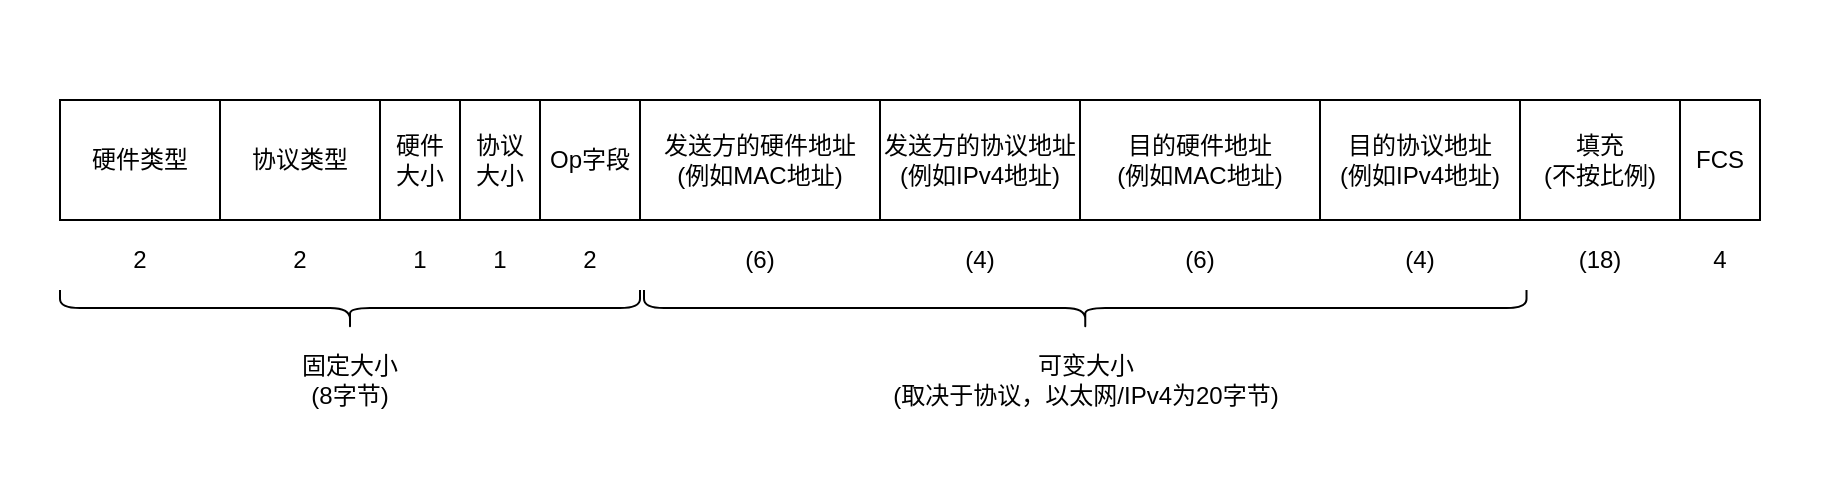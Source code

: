 <mxfile version="12.6.5" type="device" pages="5"><diagram id="RTQPAqWo_LOejKgVDL0m" name="ARP帧格式"><mxGraphModel dx="946" dy="597" grid="1" gridSize="10" guides="1" tooltips="1" connect="1" arrows="1" fold="1" page="1" pageScale="1" pageWidth="827" pageHeight="1169" math="0" shadow="0"><root><mxCell id="nFbhEdgAiaosYpYvja-m-0"/><mxCell id="nFbhEdgAiaosYpYvja-m-1" parent="nFbhEdgAiaosYpYvja-m-0"/><mxCell id="V6zLDXaZwdcR3bMFix_4-26" value="" style="rounded=0;whiteSpace=wrap;html=1;shadow=0;glass=0;comic=0;gradientColor=none;strokeColor=none;" parent="nFbhEdgAiaosYpYvja-m-1" vertex="1"><mxGeometry x="50" y="70" width="910" height="240" as="geometry"/></mxCell><mxCell id="V6zLDXaZwdcR3bMFix_4-0" value="硬件类型" style="rounded=0;whiteSpace=wrap;html=1;" parent="nFbhEdgAiaosYpYvja-m-1" vertex="1"><mxGeometry x="80" y="120" width="80" height="60" as="geometry"/></mxCell><mxCell id="V6zLDXaZwdcR3bMFix_4-1" value="协议类型" style="rounded=0;whiteSpace=wrap;html=1;" parent="nFbhEdgAiaosYpYvja-m-1" vertex="1"><mxGeometry x="160" y="120" width="80" height="60" as="geometry"/></mxCell><mxCell id="V6zLDXaZwdcR3bMFix_4-2" value="硬件&lt;br&gt;大小" style="rounded=0;whiteSpace=wrap;html=1;" parent="nFbhEdgAiaosYpYvja-m-1" vertex="1"><mxGeometry x="240" y="120" width="40" height="60" as="geometry"/></mxCell><mxCell id="V6zLDXaZwdcR3bMFix_4-3" value="协议&lt;br&gt;大小" style="rounded=0;whiteSpace=wrap;html=1;" parent="nFbhEdgAiaosYpYvja-m-1" vertex="1"><mxGeometry x="280" y="120" width="40" height="60" as="geometry"/></mxCell><mxCell id="V6zLDXaZwdcR3bMFix_4-4" value="Op字段" style="rounded=0;whiteSpace=wrap;html=1;" parent="nFbhEdgAiaosYpYvja-m-1" vertex="1"><mxGeometry x="320" y="120" width="50" height="60" as="geometry"/></mxCell><mxCell id="V6zLDXaZwdcR3bMFix_4-5" value="发送方的硬件地址&lt;br&gt;(例如MAC地址)" style="rounded=0;whiteSpace=wrap;html=1;" parent="nFbhEdgAiaosYpYvja-m-1" vertex="1"><mxGeometry x="370" y="120" width="120" height="60" as="geometry"/></mxCell><mxCell id="V6zLDXaZwdcR3bMFix_4-6" value="发送方的协议地址&lt;br&gt;(例如IPv4地址)" style="rounded=0;whiteSpace=wrap;html=1;" parent="nFbhEdgAiaosYpYvja-m-1" vertex="1"><mxGeometry x="490" y="120" width="100" height="60" as="geometry"/></mxCell><mxCell id="V6zLDXaZwdcR3bMFix_4-7" value="目的硬件地址&lt;br&gt;(例如MAC地址)" style="rounded=0;whiteSpace=wrap;html=1;" parent="nFbhEdgAiaosYpYvja-m-1" vertex="1"><mxGeometry x="590" y="120" width="120" height="60" as="geometry"/></mxCell><mxCell id="V6zLDXaZwdcR3bMFix_4-8" value="目的协议地址&lt;br&gt;(例如IPv4地址)" style="rounded=0;whiteSpace=wrap;html=1;" parent="nFbhEdgAiaosYpYvja-m-1" vertex="1"><mxGeometry x="710" y="120" width="100" height="60" as="geometry"/></mxCell><mxCell id="V6zLDXaZwdcR3bMFix_4-9" value="填充&lt;br&gt;(不按比例)" style="rounded=0;whiteSpace=wrap;html=1;shadow=0;comic=0;glass=0;" parent="nFbhEdgAiaosYpYvja-m-1" vertex="1"><mxGeometry x="810" y="120" width="80" height="60" as="geometry"/></mxCell><mxCell id="V6zLDXaZwdcR3bMFix_4-10" value="FCS" style="rounded=0;whiteSpace=wrap;html=1;" parent="nFbhEdgAiaosYpYvja-m-1" vertex="1"><mxGeometry x="890" y="120" width="40" height="60" as="geometry"/></mxCell><mxCell id="V6zLDXaZwdcR3bMFix_4-11" value="2" style="text;html=1;strokeColor=none;fillColor=none;align=center;verticalAlign=middle;whiteSpace=wrap;rounded=0;" parent="nFbhEdgAiaosYpYvja-m-1" vertex="1"><mxGeometry x="100" y="190" width="40" height="20" as="geometry"/></mxCell><mxCell id="V6zLDXaZwdcR3bMFix_4-12" value="2" style="text;html=1;strokeColor=none;fillColor=none;align=center;verticalAlign=middle;whiteSpace=wrap;rounded=0;" parent="nFbhEdgAiaosYpYvja-m-1" vertex="1"><mxGeometry x="180" y="190" width="40" height="20" as="geometry"/></mxCell><mxCell id="V6zLDXaZwdcR3bMFix_4-13" value="1" style="text;html=1;strokeColor=none;fillColor=none;align=center;verticalAlign=middle;whiteSpace=wrap;rounded=0;" parent="nFbhEdgAiaosYpYvja-m-1" vertex="1"><mxGeometry x="240" y="190" width="40" height="20" as="geometry"/></mxCell><mxCell id="V6zLDXaZwdcR3bMFix_4-14" value="1" style="text;html=1;strokeColor=none;fillColor=none;align=center;verticalAlign=middle;whiteSpace=wrap;rounded=0;" parent="nFbhEdgAiaosYpYvja-m-1" vertex="1"><mxGeometry x="280" y="190" width="40" height="20" as="geometry"/></mxCell><mxCell id="V6zLDXaZwdcR3bMFix_4-15" value="2" style="text;html=1;strokeColor=none;fillColor=none;align=center;verticalAlign=middle;whiteSpace=wrap;rounded=0;" parent="nFbhEdgAiaosYpYvja-m-1" vertex="1"><mxGeometry x="325" y="190" width="40" height="20" as="geometry"/></mxCell><mxCell id="V6zLDXaZwdcR3bMFix_4-16" value="(6)" style="text;html=1;strokeColor=none;fillColor=none;align=center;verticalAlign=middle;whiteSpace=wrap;rounded=0;" parent="nFbhEdgAiaosYpYvja-m-1" vertex="1"><mxGeometry x="405" y="190" width="50" height="20" as="geometry"/></mxCell><mxCell id="V6zLDXaZwdcR3bMFix_4-17" value="(4)" style="text;html=1;strokeColor=none;fillColor=none;align=center;verticalAlign=middle;whiteSpace=wrap;rounded=0;" parent="nFbhEdgAiaosYpYvja-m-1" vertex="1"><mxGeometry x="515" y="190" width="50" height="20" as="geometry"/></mxCell><mxCell id="V6zLDXaZwdcR3bMFix_4-18" value="(6)" style="text;html=1;strokeColor=none;fillColor=none;align=center;verticalAlign=middle;whiteSpace=wrap;rounded=0;" parent="nFbhEdgAiaosYpYvja-m-1" vertex="1"><mxGeometry x="625" y="190" width="50" height="20" as="geometry"/></mxCell><mxCell id="V6zLDXaZwdcR3bMFix_4-19" value="(4)" style="text;html=1;strokeColor=none;fillColor=none;align=center;verticalAlign=middle;whiteSpace=wrap;rounded=0;" parent="nFbhEdgAiaosYpYvja-m-1" vertex="1"><mxGeometry x="735" y="190" width="50" height="20" as="geometry"/></mxCell><mxCell id="V6zLDXaZwdcR3bMFix_4-20" value="(18)" style="text;html=1;strokeColor=none;fillColor=none;align=center;verticalAlign=middle;whiteSpace=wrap;rounded=0;" parent="nFbhEdgAiaosYpYvja-m-1" vertex="1"><mxGeometry x="825" y="190" width="50" height="20" as="geometry"/></mxCell><mxCell id="V6zLDXaZwdcR3bMFix_4-21" value="4" style="text;html=1;strokeColor=none;fillColor=none;align=center;verticalAlign=middle;whiteSpace=wrap;rounded=0;" parent="nFbhEdgAiaosYpYvja-m-1" vertex="1"><mxGeometry x="885" y="190" width="50" height="20" as="geometry"/></mxCell><mxCell id="V6zLDXaZwdcR3bMFix_4-22" value="" style="shape=curlyBracket;whiteSpace=wrap;html=1;rounded=1;rotation=-90;size=0.55;" parent="nFbhEdgAiaosYpYvja-m-1" vertex="1"><mxGeometry x="215" y="80" width="20" height="290" as="geometry"/></mxCell><mxCell id="V6zLDXaZwdcR3bMFix_4-23" value="固定大小&lt;br&gt;(8字节)" style="text;html=1;strokeColor=none;fillColor=none;align=center;verticalAlign=middle;whiteSpace=wrap;rounded=0;" parent="nFbhEdgAiaosYpYvja-m-1" vertex="1"><mxGeometry x="190" y="240" width="70" height="40" as="geometry"/></mxCell><mxCell id="V6zLDXaZwdcR3bMFix_4-24" value="" style="shape=curlyBracket;whiteSpace=wrap;html=1;rounded=1;rotation=-90;size=0.55;" parent="nFbhEdgAiaosYpYvja-m-1" vertex="1"><mxGeometry x="582.63" y="4.38" width="20" height="441.25" as="geometry"/></mxCell><mxCell id="V6zLDXaZwdcR3bMFix_4-25" value="可变大小&lt;br&gt;(取决于协议，以太网/IPv4为20字节)" style="text;html=1;strokeColor=none;fillColor=none;align=center;verticalAlign=middle;whiteSpace=wrap;rounded=0;" parent="nFbhEdgAiaosYpYvja-m-1" vertex="1"><mxGeometry x="487.7" y="240" width="209.87" height="40" as="geometry"/></mxCell></root></mxGraphModel></diagram><diagram id="AoYINGc-xci9iEdZWnLx" name="IPv4头部格式"><mxGraphModel dx="946" dy="597" grid="1" gridSize="10" guides="1" tooltips="1" connect="1" arrows="1" fold="1" page="1" pageScale="1" pageWidth="827" pageHeight="1169" math="0" shadow="0"><root><mxCell id="0"/><mxCell id="1" parent="0"/><mxCell id="yZjerLAIKl12XV4_pCWy-25" value="" style="rounded=0;whiteSpace=wrap;html=1;strokeColor=none;" parent="1" vertex="1"><mxGeometry x="10" y="90" width="810" height="1260" as="geometry"/></mxCell><mxCell id="5_WaeInpIRK-hsloLiJc-6" value="总长度&lt;br&gt;(16位)" style="rounded=0;whiteSpace=wrap;html=1;" parent="1" vertex="1"><mxGeometry x="420" y="140" width="320" height="50" as="geometry"/></mxCell><mxCell id="5_WaeInpIRK-hsloLiJc-8" value="标识&lt;br&gt;(16位)" style="rounded=0;whiteSpace=wrap;html=1;" parent="1" vertex="1"><mxGeometry x="100" y="190" width="320" height="50" as="geometry"/></mxCell><mxCell id="5_WaeInpIRK-hsloLiJc-9" value="分片标志&lt;br&gt;(3位)" style="rounded=0;whiteSpace=wrap;html=1;" parent="1" vertex="1"><mxGeometry x="420" y="190" width="60" height="50" as="geometry"/></mxCell><mxCell id="5_WaeInpIRK-hsloLiJc-10" value="" style="group" parent="1" vertex="1" connectable="0"><mxGeometry x="100" y="140" width="320" height="50" as="geometry"/></mxCell><mxCell id="5_WaeInpIRK-hsloLiJc-1" value="版本&lt;br&gt;(4位)" style="rounded=0;whiteSpace=wrap;html=1;" parent="5_WaeInpIRK-hsloLiJc-10" vertex="1"><mxGeometry width="80" height="50" as="geometry"/></mxCell><mxCell id="5_WaeInpIRK-hsloLiJc-3" value="IHL&lt;br&gt;(4位)" style="rounded=0;whiteSpace=wrap;html=1;" parent="5_WaeInpIRK-hsloLiJc-10" vertex="1"><mxGeometry x="80" width="80" height="50" as="geometry"/></mxCell><mxCell id="5_WaeInpIRK-hsloLiJc-4" value="DS字段&lt;br&gt;(6位)" style="rounded=0;whiteSpace=wrap;html=1;" parent="5_WaeInpIRK-hsloLiJc-10" vertex="1"><mxGeometry x="160" width="120" height="50" as="geometry"/></mxCell><mxCell id="5_WaeInpIRK-hsloLiJc-5" value="ECN&lt;br&gt;(2位)" style="rounded=0;whiteSpace=wrap;html=1;" parent="5_WaeInpIRK-hsloLiJc-10" vertex="1"><mxGeometry x="280" width="40" height="50" as="geometry"/></mxCell><mxCell id="5_WaeInpIRK-hsloLiJc-11" value="分片偏移&lt;br&gt;(13位)" style="rounded=0;whiteSpace=wrap;html=1;" parent="1" vertex="1"><mxGeometry x="480" y="190" width="260" height="50" as="geometry"/></mxCell><mxCell id="5_WaeInpIRK-hsloLiJc-12" value="生存期(TTL)&lt;br&gt;(8位)" style="rounded=0;whiteSpace=wrap;html=1;" parent="1" vertex="1"><mxGeometry x="100" y="240" width="160" height="50" as="geometry"/></mxCell><mxCell id="5_WaeInpIRK-hsloLiJc-13" value="协议&lt;br&gt;(8位)" style="rounded=0;whiteSpace=wrap;html=1;" parent="1" vertex="1"><mxGeometry x="260" y="240" width="160" height="50" as="geometry"/></mxCell><mxCell id="5_WaeInpIRK-hsloLiJc-14" value="头部校验和&lt;br&gt;(16位)" style="rounded=0;whiteSpace=wrap;html=1;" parent="1" vertex="1"><mxGeometry x="420" y="240" width="320" height="50" as="geometry"/></mxCell><mxCell id="5_WaeInpIRK-hsloLiJc-15" value="源IP地址&lt;br&gt;(32位)" style="rounded=0;whiteSpace=wrap;html=1;" parent="1" vertex="1"><mxGeometry x="100" y="290" width="640" height="50" as="geometry"/></mxCell><mxCell id="5_WaeInpIRK-hsloLiJc-16" value="目的IP地址&lt;br&gt;(32位)" style="rounded=0;whiteSpace=wrap;html=1;" parent="1" vertex="1"><mxGeometry x="100" y="340" width="640" height="50" as="geometry"/></mxCell><mxCell id="5_WaeInpIRK-hsloLiJc-17" value="选项(任意)&lt;br&gt;(可变长度，最多320位即40字节)" style="rounded=0;whiteSpace=wrap;html=1;" parent="1" vertex="1"><mxGeometry x="100" y="390" width="640" height="50" as="geometry"/></mxCell><mxCell id="5_WaeInpIRK-hsloLiJc-18" value="IP数据(任意)&lt;br&gt;(可变长度，最多524120位即65515字节)" style="rounded=0;whiteSpace=wrap;html=1;" parent="1" vertex="1"><mxGeometry x="100" y="440" width="640" height="120" as="geometry"/></mxCell><mxCell id="yZjerLAIKl12XV4_pCWy-1" value="&lt;font style=&quot;font-size: 14px&quot;&gt;&lt;font color=&quot;#ff0000&quot;&gt;版本&lt;/font&gt;：版本字段包含IP数据报的版本号：IPv4为4，IPv6为6。IPv4头部和IPv6头部除版本字段位置相同外再无其他是一样的。因此，这两个协议不能直接互操作，主机或路由器必须分别处理IPv4或IPv6。&lt;/font&gt;" style="text;html=1;strokeColor=none;fillColor=none;align=left;verticalAlign=middle;whiteSpace=wrap;rounded=0;" parent="1" vertex="1"><mxGeometry x="94.5" y="570" width="651" height="45" as="geometry"/></mxCell><mxCell id="yZjerLAIKl12XV4_pCWy-2" value="&lt;font style=&quot;font-size: 14px&quot;&gt;&lt;font color=&quot;#ff3333&quot;&gt;IHL&lt;/font&gt;：表示IP头部长度，保存IPv4头部长度中32位字的数量，由于它是一个4位的字段，所以IPv4头部被限制为最多15个32位字，即60字节。这个字段的正常值(当没有IP选项时)是5。IPv6不存在这个字段，其头部长度固定为40字节。&lt;/font&gt;" style="text;html=1;strokeColor=none;fillColor=none;align=left;verticalAlign=middle;whiteSpace=wrap;rounded=0;" parent="1" vertex="1"><mxGeometry x="94.5" y="618" width="651" height="55" as="geometry"/></mxCell><mxCell id="yZjerLAIKl12XV4_pCWy-3" value="&lt;font style=&quot;font-size: 14px&quot;&gt;&lt;font color=&quot;#ff3333&quot;&gt;DS&lt;/font&gt;：区分服务是一个框架和一组标准，用于支持Internet上不同类型的服务。IP数据报以某种方式被标记，使它们的转发不同于其他数据报。这样做可能导致网路中排队延时的增加或减少，以及出现其他特殊效果(可能与ISP收取的特殊费用相关)。&lt;/font&gt;" style="text;html=1;strokeColor=none;fillColor=none;align=left;verticalAlign=middle;whiteSpace=wrap;rounded=0;" parent="1" vertex="1"><mxGeometry x="94.5" y="682" width="651" height="55" as="geometry"/></mxCell><mxCell id="yZjerLAIKl12XV4_pCWy-4" value="&lt;font style=&quot;font-size: 14px&quot;&gt;&lt;font color=&quot;#ff3333&quot;&gt;ECN&lt;/font&gt;：当通过一台具有内部排队流量的路由器时，头部中的2位ECN位用于为数据报标记拥塞标识符。一台持续拥塞的具有ECN感知能力的路由器在转发分组时会设置这两位。这种功能的设计思路是，当一个被标记的分组被目的节点接收时，有些协议(例如TCP)会发现分组被标记并将这种情况通知发送方，发送方随后会降低发送速度，这样可在路由器因过载而被迫丢弃流量之前缓解拥塞。这种机制是避免或处理网路拥塞的方法之一。&lt;/font&gt;" style="text;html=1;strokeColor=none;fillColor=none;align=left;verticalAlign=middle;whiteSpace=wrap;rounded=0;" parent="1" vertex="1"><mxGeometry x="94.5" y="744" width="651" height="85" as="geometry"/></mxCell><mxCell id="yZjerLAIKl12XV4_pCWy-5" value="&lt;font style=&quot;font-size: 14px&quot;&gt;&lt;font color=&quot;#ff3333&quot;&gt;总长度&lt;/font&gt;：总长度字段表示IPv4数据报的总长度(以字节为单位)。通过这个字段和IHL字段，我们知道数据报的数据部分从哪里开始，以及它的长度。由于它是一个16位的字段，所以IPv4数据报理论上最大长度(包括头部)可达到65535字节。&lt;/font&gt;" style="text;html=1;strokeColor=none;fillColor=none;align=left;verticalAlign=middle;whiteSpace=wrap;rounded=0;" parent="1" vertex="1"><mxGeometry x="94.5" y="838" width="651" height="55" as="geometry"/></mxCell><mxCell id="yZjerLAIKl12XV4_pCWy-6" value="&lt;font style=&quot;font-size: 14px&quot;&gt;&lt;font color=&quot;#ff3333&quot;&gt;标识&lt;/font&gt;：标识字段帮助标识由IPv4主机发送的数据报。为了避免将一个数据报分片和其他数据报分片混淆，发送主机通常在每次(从它的一个IP地址)发送数据报时都将一个内部计数器加1，并将该计数器值复制到IPv4标识字段。这个字段对实现分片很重要。在IPv6中，这个字段显示在分片拓展头部中。&lt;/font&gt;" style="text;html=1;strokeColor=none;fillColor=none;align=left;verticalAlign=middle;whiteSpace=wrap;rounded=0;" parent="1" vertex="1"><mxGeometry x="94.5" y="902" width="651" height="55" as="geometry"/></mxCell><mxCell id="yZjerLAIKl12XV4_pCWy-7" value="&lt;font style=&quot;font-size: 14px&quot;&gt;&lt;font color=&quot;#ff3333&quot;&gt;生存期&lt;/font&gt;：生存期字段用于设置一个数据报可经过的路由器数量的上限。发送方将它初始化为某个值([RFC1122]建议为64，但128或255也不少见)，每台路由器在转发数据报时将该值减1。当这个值达到0时，该数据报被丢弃，并使用一个ICMP消息通知发送方。这可以防止由于出现不希望的路由环路而导致数据报在网络中永远循环。&lt;/font&gt;" style="text;html=1;strokeColor=none;fillColor=none;align=left;verticalAlign=middle;whiteSpace=wrap;rounded=0;" parent="1" vertex="1"><mxGeometry x="94.5" y="1101" width="655.5" height="70" as="geometry"/></mxCell><mxCell id="yZjerLAIKl12XV4_pCWy-8" value="&lt;font style=&quot;font-size: 14px&quot;&gt;&lt;font color=&quot;#ff3333&quot;&gt;协议&lt;/font&gt;：协议字段包含一个数字，表示数据报有效载荷部分的数据类型。最常用的值为17(UDP)和6(TCP)。这提供了多路分解的功能，以便IP协议可用于携带多种协议类型的有效载荷。虽然该字段最初仅用于指定数据报封装的传输层协议，但它现在用于识别其中封装的协议是否为一种传输层协议。其他封装也是可能的，例如IPv4-in-IPv4(值为4)。&lt;/font&gt;" style="text;html=1;strokeColor=none;fillColor=none;align=left;verticalAlign=middle;whiteSpace=wrap;rounded=0;" parent="1" vertex="1"><mxGeometry x="94.5" y="1178" width="651" height="75" as="geometry"/></mxCell><mxCell id="yZjerLAIKl12XV4_pCWy-9" value="&lt;font style=&quot;font-size: 14px&quot;&gt;&lt;font color=&quot;#ff3333&quot;&gt;头部校验和&lt;/font&gt;：头部校验和字段仅计算IPv4头部，这意味着IP协议不检查IPv4数据报有效载荷的正确性。为了确保IP数据报的有效载荷部分已正确传输，其他协议必须通过自己的数据完整性检验机制来检查重要数据。IPv6头部没有校验和字段。&lt;/font&gt;" style="text;html=1;strokeColor=none;fillColor=none;align=left;verticalAlign=middle;whiteSpace=wrap;rounded=0;" parent="1" vertex="1"><mxGeometry x="94.5" y="1261" width="651" height="55" as="geometry"/></mxCell><mxCell id="yZjerLAIKl12XV4_pCWy-14" style="edgeStyle=orthogonalEdgeStyle;rounded=0;orthogonalLoop=1;jettySize=auto;html=1;" parent="1" source="yZjerLAIKl12XV4_pCWy-13" edge="1"><mxGeometry relative="1" as="geometry"><mxPoint x="54" y="390" as="targetPoint"/></mxGeometry></mxCell><mxCell id="yZjerLAIKl12XV4_pCWy-15" style="edgeStyle=orthogonalEdgeStyle;rounded=0;orthogonalLoop=1;jettySize=auto;html=1;" parent="1" source="yZjerLAIKl12XV4_pCWy-13" edge="1"><mxGeometry relative="1" as="geometry"><mxPoint x="54" y="140" as="targetPoint"/></mxGeometry></mxCell><mxCell id="yZjerLAIKl12XV4_pCWy-13" value="基本IP头部&lt;br&gt;(20字节)" style="text;html=1;strokeColor=none;fillColor=none;align=center;verticalAlign=middle;whiteSpace=wrap;rounded=0;" parent="1" vertex="1"><mxGeometry x="9" y="240" width="90" height="40" as="geometry"/></mxCell><mxCell id="yZjerLAIKl12XV4_pCWy-17" style="edgeStyle=orthogonalEdgeStyle;rounded=0;orthogonalLoop=1;jettySize=auto;html=1;" parent="1" source="yZjerLAIKl12XV4_pCWy-16" edge="1"><mxGeometry relative="1" as="geometry"><mxPoint x="770" y="440" as="targetPoint"/></mxGeometry></mxCell><mxCell id="yZjerLAIKl12XV4_pCWy-18" style="edgeStyle=orthogonalEdgeStyle;rounded=0;orthogonalLoop=1;jettySize=auto;html=1;" parent="1" source="yZjerLAIKl12XV4_pCWy-16" edge="1"><mxGeometry relative="1" as="geometry"><mxPoint x="770" y="140" as="targetPoint"/></mxGeometry></mxCell><mxCell id="yZjerLAIKl12XV4_pCWy-16" value="IP头部" style="text;html=1;strokeColor=none;fillColor=none;align=center;verticalAlign=middle;whiteSpace=wrap;rounded=0;" parent="1" vertex="1"><mxGeometry x="740" y="260" width="60" height="30" as="geometry"/></mxCell><mxCell id="yZjerLAIKl12XV4_pCWy-19" value="0" style="text;html=1;strokeColor=none;fillColor=none;align=center;verticalAlign=middle;whiteSpace=wrap;rounded=0;" parent="1" vertex="1"><mxGeometry x="100" y="120" width="21" height="20" as="geometry"/></mxCell><mxCell id="yZjerLAIKl12XV4_pCWy-20" value="31" style="text;html=1;strokeColor=none;fillColor=none;align=center;verticalAlign=middle;whiteSpace=wrap;rounded=0;" parent="1" vertex="1"><mxGeometry x="719" y="120" width="21" height="20" as="geometry"/></mxCell><mxCell id="yZjerLAIKl12XV4_pCWy-21" value="15" style="text;html=1;strokeColor=none;fillColor=none;align=center;verticalAlign=middle;whiteSpace=wrap;rounded=0;" parent="1" vertex="1"><mxGeometry x="399" y="120" width="21" height="20" as="geometry"/></mxCell><mxCell id="yZjerLAIKl12XV4_pCWy-22" value="16" style="text;html=1;strokeColor=none;fillColor=none;align=center;verticalAlign=middle;whiteSpace=wrap;rounded=0;" parent="1" vertex="1"><mxGeometry x="420" y="120" width="21" height="20" as="geometry"/></mxCell><mxCell id="yZjerLAIKl12XV4_pCWy-23" value="&lt;font style=&quot;font-size: 14px&quot;&gt;&lt;font color=&quot;#ff3333&quot;&gt;分片标志&lt;/font&gt;：分片标志由三位字组成，第一位没有使用；第二位为不分片位(DF)，当其为1表示不进行分片，若报文因为不能分片而不能完成转发，那么路由器会丢弃该报文，并向源点发送ICMP信息；第三位为后继分片位(MF)，当路由器对报文进行分片时，最后一个分片将该位设置为0，表示没有后继分片，非末尾分片均设置为1。&lt;/font&gt;" style="text;html=1;strokeColor=none;fillColor=none;align=left;verticalAlign=middle;whiteSpace=wrap;rounded=0;" parent="1" vertex="1"><mxGeometry x="94.5" y="967" width="651" height="70" as="geometry"/></mxCell><mxCell id="yZjerLAIKl12XV4_pCWy-24" value="&lt;font style=&quot;font-size: 14px&quot;&gt;&lt;font color=&quot;#ff3333&quot;&gt;分片偏移&lt;/font&gt;：表示分片起始点相对于报头起始点的偏移量，字段长度为13位，以8字节为单位，主要作用是为了使分片数据的接受者能够按照正确的顺序重组报文。&lt;/font&gt;" style="text;html=1;strokeColor=none;fillColor=none;align=left;verticalAlign=middle;whiteSpace=wrap;rounded=0;" parent="1" vertex="1"><mxGeometry x="94.5" y="1050" width="651" height="40" as="geometry"/></mxCell></root></mxGraphModel></diagram><diagram id="pydJWjal0P5Nal_kFOIw" name="IPv6头部格式"><mxGraphModel dx="946" dy="597" grid="1" gridSize="10" guides="1" tooltips="1" connect="1" arrows="1" fold="1" page="1" pageScale="1" pageWidth="827" pageHeight="1169" math="0" shadow="0"><root><mxCell id="gPyQYs0mrCWGCHwInw91-0"/><mxCell id="gPyQYs0mrCWGCHwInw91-1" parent="gPyQYs0mrCWGCHwInw91-0"/><mxCell id="MrtDkgh-U60qKxGx4Did-0" value="版本&lt;br&gt;(4位)" style="rounded=0;whiteSpace=wrap;html=1;" parent="gPyQYs0mrCWGCHwInw91-1" vertex="1"><mxGeometry x="120" y="120" width="80" height="50" as="geometry"/></mxCell><mxCell id="MrtDkgh-U60qKxGx4Did-1" value="DS字段&lt;br&gt;(6位)" style="rounded=0;whiteSpace=wrap;html=1;" parent="gPyQYs0mrCWGCHwInw91-1" vertex="1"><mxGeometry x="200" y="120" width="120" height="50" as="geometry"/></mxCell><mxCell id="MrtDkgh-U60qKxGx4Did-2" value="ECN&lt;br&gt;(2位)" style="rounded=0;whiteSpace=wrap;html=1;" parent="gPyQYs0mrCWGCHwInw91-1" vertex="1"><mxGeometry x="320" y="120" width="40" height="50" as="geometry"/></mxCell><mxCell id="MrtDkgh-U60qKxGx4Did-3" value="流标签&lt;br&gt;(20位)" style="rounded=0;whiteSpace=wrap;html=1;" parent="gPyQYs0mrCWGCHwInw91-1" vertex="1"><mxGeometry x="360" y="120" width="400" height="50" as="geometry"/></mxCell><mxCell id="XccirExhf_SI9pZh2r1y-0" value="负载长度&lt;br&gt;(16位)" style="rounded=0;whiteSpace=wrap;html=1;" parent="gPyQYs0mrCWGCHwInw91-1" vertex="1"><mxGeometry x="120" y="170" width="320" height="50" as="geometry"/></mxCell><mxCell id="XccirExhf_SI9pZh2r1y-1" value="下一个头部&lt;br&gt;(8位)" style="rounded=0;whiteSpace=wrap;html=1;" parent="gPyQYs0mrCWGCHwInw91-1" vertex="1"><mxGeometry x="440" y="170" width="160" height="50" as="geometry"/></mxCell><mxCell id="XccirExhf_SI9pZh2r1y-2" value="跳数限制&lt;br&gt;(8位)" style="rounded=0;whiteSpace=wrap;html=1;" parent="gPyQYs0mrCWGCHwInw91-1" vertex="1"><mxGeometry x="600" y="170" width="160" height="50" as="geometry"/></mxCell><mxCell id="XccirExhf_SI9pZh2r1y-3" value="源IP地址&lt;br&gt;(128位)" style="rounded=0;whiteSpace=wrap;html=1;" parent="gPyQYs0mrCWGCHwInw91-1" vertex="1"><mxGeometry x="120" y="220" width="640" height="200" as="geometry"/></mxCell><mxCell id="XccirExhf_SI9pZh2r1y-4" value="目的IP地址&lt;br&gt;(128位)" style="rounded=0;whiteSpace=wrap;html=1;" parent="gPyQYs0mrCWGCHwInw91-1" vertex="1"><mxGeometry x="120" y="420" width="640" height="200" as="geometry"/></mxCell></root></mxGraphModel></diagram><diagram id="24-Y_F4sNCoWnnwAUavv" name="UDP头部格式"><mxGraphModel dx="946" dy="597" grid="1" gridSize="10" guides="1" tooltips="1" connect="1" arrows="1" fold="1" page="1" pageScale="1" pageWidth="827" pageHeight="1169" math="0" shadow="0"><root><mxCell id="UMFI7Pjhk3x1eDlVsvLG-0"/><mxCell id="UMFI7Pjhk3x1eDlVsvLG-1" parent="UMFI7Pjhk3x1eDlVsvLG-0"/><mxCell id="UMFI7Pjhk3x1eDlVsvLG-2" value="源端口号&lt;br&gt;(16位)" style="rounded=0;whiteSpace=wrap;html=1;" parent="UMFI7Pjhk3x1eDlVsvLG-1" vertex="1"><mxGeometry x="90" y="120" width="320" height="50" as="geometry"/></mxCell><mxCell id="UMFI7Pjhk3x1eDlVsvLG-3" value="目的端口号&lt;br&gt;(16位)" style="rounded=0;whiteSpace=wrap;html=1;" parent="UMFI7Pjhk3x1eDlVsvLG-1" vertex="1"><mxGeometry x="410" y="120" width="320" height="50" as="geometry"/></mxCell><mxCell id="UMFI7Pjhk3x1eDlVsvLG-4" value="长度&lt;br&gt;(16位)" style="rounded=0;whiteSpace=wrap;html=1;" parent="UMFI7Pjhk3x1eDlVsvLG-1" vertex="1"><mxGeometry x="90" y="170" width="320" height="50" as="geometry"/></mxCell><mxCell id="UMFI7Pjhk3x1eDlVsvLG-5" value="校验和&lt;br&gt;(16位)" style="rounded=0;whiteSpace=wrap;html=1;" parent="UMFI7Pjhk3x1eDlVsvLG-1" vertex="1"><mxGeometry x="410" y="170" width="320" height="50" as="geometry"/></mxCell><mxCell id="UMFI7Pjhk3x1eDlVsvLG-6" value="负载数据(如果有的话)&lt;br&gt;(长度可变)" style="rounded=0;whiteSpace=wrap;html=1;" parent="UMFI7Pjhk3x1eDlVsvLG-1" vertex="1"><mxGeometry x="90" y="220" width="640" height="190" as="geometry"/></mxCell></root></mxGraphModel></diagram><diagram id="t_B9mFYDUcenAksD78_j" name="TCP头部格式"><mxGraphModel dx="946" dy="597" grid="1" gridSize="10" guides="1" tooltips="1" connect="1" arrows="1" fold="1" page="1" pageScale="1" pageWidth="827" pageHeight="1169" math="0" shadow="0"><root><mxCell id="BDhSbtPxiPJI6n1h07x6-0"/><mxCell id="BDhSbtPxiPJI6n1h07x6-1" parent="BDhSbtPxiPJI6n1h07x6-0"/><mxCell id="KhUmVW7Ida1OsQ1MnEGt-21" value="" style="rounded=0;whiteSpace=wrap;html=1;strokeColor=none;" parent="BDhSbtPxiPJI6n1h07x6-1" vertex="1"><mxGeometry y="70" width="800" height="620" as="geometry"/></mxCell><mxCell id="r2Q_HunCsS2nMBE4azSs-0" value="源端口号&lt;br&gt;(16位)" style="rounded=0;whiteSpace=wrap;html=1;" parent="BDhSbtPxiPJI6n1h07x6-1" vertex="1"><mxGeometry x="90" y="120" width="320" height="50" as="geometry"/></mxCell><mxCell id="r2Q_HunCsS2nMBE4azSs-1" value="目的端口号&lt;br&gt;(16位)" style="rounded=0;whiteSpace=wrap;html=1;" parent="BDhSbtPxiPJI6n1h07x6-1" vertex="1"><mxGeometry x="410" y="120" width="320" height="50" as="geometry"/></mxCell><mxCell id="r2Q_HunCsS2nMBE4azSs-2" value="序列号&lt;br&gt;(32位)" style="rounded=0;whiteSpace=wrap;html=1;" parent="BDhSbtPxiPJI6n1h07x6-1" vertex="1"><mxGeometry x="90" y="170" width="640" height="50" as="geometry"/></mxCell><mxCell id="r2Q_HunCsS2nMBE4azSs-3" value="确认号&lt;br&gt;(32位)" style="rounded=0;whiteSpace=wrap;html=1;" parent="BDhSbtPxiPJI6n1h07x6-1" vertex="1"><mxGeometry x="90" y="220" width="640" height="50" as="geometry"/></mxCell><mxCell id="r2Q_HunCsS2nMBE4azSs-4" value="头部长度&lt;br&gt;(4位)" style="rounded=0;whiteSpace=wrap;html=1;" parent="BDhSbtPxiPJI6n1h07x6-1" vertex="1"><mxGeometry x="90" y="270" width="80" height="50" as="geometry"/></mxCell><mxCell id="r2Q_HunCsS2nMBE4azSs-5" value="保留(0)&lt;br&gt;(4位)" style="rounded=0;whiteSpace=wrap;html=1;" parent="BDhSbtPxiPJI6n1h07x6-1" vertex="1"><mxGeometry x="170" y="270" width="80" height="50" as="geometry"/></mxCell><mxCell id="r2Q_HunCsS2nMBE4azSs-6" value="C&lt;br&gt;W&lt;br&gt;R" style="rounded=0;whiteSpace=wrap;html=1;" parent="BDhSbtPxiPJI6n1h07x6-1" vertex="1"><mxGeometry x="250" y="270" width="20" height="50" as="geometry"/></mxCell><mxCell id="r2Q_HunCsS2nMBE4azSs-7" value="E&lt;br&gt;C&lt;br&gt;E" style="rounded=0;whiteSpace=wrap;html=1;" parent="BDhSbtPxiPJI6n1h07x6-1" vertex="1"><mxGeometry x="270" y="270" width="20" height="50" as="geometry"/></mxCell><mxCell id="r2Q_HunCsS2nMBE4azSs-8" value="U&lt;br&gt;R&lt;br&gt;G" style="rounded=0;whiteSpace=wrap;html=1;" parent="BDhSbtPxiPJI6n1h07x6-1" vertex="1"><mxGeometry x="290" y="270" width="20" height="50" as="geometry"/></mxCell><mxCell id="r2Q_HunCsS2nMBE4azSs-9" value="A&lt;br&gt;C&lt;br&gt;K" style="rounded=0;whiteSpace=wrap;html=1;" parent="BDhSbtPxiPJI6n1h07x6-1" vertex="1"><mxGeometry x="310" y="270" width="20" height="50" as="geometry"/></mxCell><mxCell id="r2Q_HunCsS2nMBE4azSs-10" value="P&lt;br&gt;S&lt;br&gt;H" style="rounded=0;whiteSpace=wrap;html=1;" parent="BDhSbtPxiPJI6n1h07x6-1" vertex="1"><mxGeometry x="330" y="270" width="20" height="50" as="geometry"/></mxCell><mxCell id="r2Q_HunCsS2nMBE4azSs-11" value="R&lt;br&gt;S&lt;br&gt;T" style="rounded=0;whiteSpace=wrap;html=1;" parent="BDhSbtPxiPJI6n1h07x6-1" vertex="1"><mxGeometry x="350" y="270" width="20" height="50" as="geometry"/></mxCell><mxCell id="r2Q_HunCsS2nMBE4azSs-12" value="S&lt;br&gt;Y&lt;br&gt;N" style="rounded=0;whiteSpace=wrap;html=1;" parent="BDhSbtPxiPJI6n1h07x6-1" vertex="1"><mxGeometry x="370" y="270" width="20" height="50" as="geometry"/></mxCell><mxCell id="r2Q_HunCsS2nMBE4azSs-13" value="F&lt;br&gt;I&lt;br&gt;N" style="rounded=0;whiteSpace=wrap;html=1;" parent="BDhSbtPxiPJI6n1h07x6-1" vertex="1"><mxGeometry x="390" y="270" width="20" height="50" as="geometry"/></mxCell><mxCell id="r2Q_HunCsS2nMBE4azSs-15" value="窗口大小&lt;br&gt;(16位)" style="rounded=0;whiteSpace=wrap;html=1;" parent="BDhSbtPxiPJI6n1h07x6-1" vertex="1"><mxGeometry x="410" y="270" width="320" height="50" as="geometry"/></mxCell><mxCell id="r2Q_HunCsS2nMBE4azSs-16" value="TCP校验和&lt;br&gt;(16位)" style="rounded=0;whiteSpace=wrap;html=1;" parent="BDhSbtPxiPJI6n1h07x6-1" vertex="1"><mxGeometry x="90" y="320" width="320" height="50" as="geometry"/></mxCell><mxCell id="r2Q_HunCsS2nMBE4azSs-17" value="紧急指针&lt;br&gt;(16位)" style="rounded=0;whiteSpace=wrap;html=1;" parent="BDhSbtPxiPJI6n1h07x6-1" vertex="1"><mxGeometry x="410" y="320" width="320" height="50" as="geometry"/></mxCell><mxCell id="r2Q_HunCsS2nMBE4azSs-18" value="选项&lt;br&gt;(可变量)" style="rounded=0;whiteSpace=wrap;html=1;" parent="BDhSbtPxiPJI6n1h07x6-1" vertex="1"><mxGeometry x="90" y="370" width="640" height="50" as="geometry"/></mxCell><mxCell id="KhUmVW7Ida1OsQ1MnEGt-0" value="1. CWR----拥塞窗口缩减" style="text;html=1;strokeColor=none;fillColor=none;align=left;verticalAlign=middle;whiteSpace=wrap;rounded=0;" parent="BDhSbtPxiPJI6n1h07x6-1" vertex="1"><mxGeometry x="90" y="436" width="400" height="25" as="geometry"/></mxCell><mxCell id="KhUmVW7Ida1OsQ1MnEGt-1" value="2. ECE----ECN回显(发送方接收到了一个更早的拥塞通告)" style="text;html=1;strokeColor=none;fillColor=none;align=left;verticalAlign=middle;whiteSpace=wrap;rounded=0;" parent="BDhSbtPxiPJI6n1h07x6-1" vertex="1"><mxGeometry x="90" y="464" width="400" height="25" as="geometry"/></mxCell><mxCell id="KhUmVW7Ida1OsQ1MnEGt-2" value="3. URG----紧急(紧急指针字段有效--很少被使用)" style="text;html=1;strokeColor=none;fillColor=none;align=left;verticalAlign=middle;whiteSpace=wrap;rounded=0;" parent="BDhSbtPxiPJI6n1h07x6-1" vertex="1"><mxGeometry x="90" y="493" width="400" height="25" as="geometry"/></mxCell><mxCell id="KhUmVW7Ida1OsQ1MnEGt-3" value="4. ACK----确认(确认号字段有效--连接建立以后一般都是启用状态)" style="text;html=1;strokeColor=none;fillColor=none;align=left;verticalAlign=middle;whiteSpace=wrap;rounded=0;" parent="BDhSbtPxiPJI6n1h07x6-1" vertex="1"><mxGeometry x="90" y="521" width="400" height="25" as="geometry"/></mxCell><mxCell id="KhUmVW7Ida1OsQ1MnEGt-4" value="5. PSH----推送(接收方应尽快给应用程序传送这个数据--没有可靠地实现或用到)" style="text;html=1;strokeColor=none;fillColor=none;align=left;verticalAlign=middle;whiteSpace=wrap;rounded=0;" parent="BDhSbtPxiPJI6n1h07x6-1" vertex="1"><mxGeometry x="90" y="550" width="440" height="25" as="geometry"/></mxCell><mxCell id="KhUmVW7Ida1OsQ1MnEGt-5" value="6. RST----重置连接(连接取消，经常是因为错误)" style="text;html=1;strokeColor=none;fillColor=none;align=left;verticalAlign=middle;whiteSpace=wrap;rounded=0;" parent="BDhSbtPxiPJI6n1h07x6-1" vertex="1"><mxGeometry x="90" y="578" width="440" height="25" as="geometry"/></mxCell><mxCell id="KhUmVW7Ida1OsQ1MnEGt-6" value="7. SYN----用于初始化一个连接的同步序列号" style="text;html=1;strokeColor=none;fillColor=none;align=left;verticalAlign=middle;whiteSpace=wrap;rounded=0;" parent="BDhSbtPxiPJI6n1h07x6-1" vertex="1"><mxGeometry x="90" y="607" width="440" height="25" as="geometry"/></mxCell><mxCell id="KhUmVW7Ida1OsQ1MnEGt-7" value="8. FIN----该报文段的发送方已经结束向对方发送数据" style="text;html=1;strokeColor=none;fillColor=none;align=left;verticalAlign=middle;whiteSpace=wrap;rounded=0;" parent="BDhSbtPxiPJI6n1h07x6-1" vertex="1"><mxGeometry x="90" y="635" width="440" height="25" as="geometry"/></mxCell><mxCell id="KhUmVW7Ida1OsQ1MnEGt-9" style="edgeStyle=orthogonalEdgeStyle;rounded=0;orthogonalLoop=1;jettySize=auto;html=1;" parent="BDhSbtPxiPJI6n1h07x6-1" source="KhUmVW7Ida1OsQ1MnEGt-8" edge="1"><mxGeometry relative="1" as="geometry"><mxPoint x="45" y="120" as="targetPoint"/></mxGeometry></mxCell><mxCell id="KhUmVW7Ida1OsQ1MnEGt-10" style="edgeStyle=orthogonalEdgeStyle;rounded=0;orthogonalLoop=1;jettySize=auto;html=1;" parent="BDhSbtPxiPJI6n1h07x6-1" source="KhUmVW7Ida1OsQ1MnEGt-8" edge="1"><mxGeometry relative="1" as="geometry"><mxPoint x="45" y="370" as="targetPoint"/></mxGeometry></mxCell><mxCell id="KhUmVW7Ida1OsQ1MnEGt-8" value="基本TCP&lt;br&gt;头部&lt;br&gt;(20字节)" style="text;html=1;strokeColor=none;fillColor=none;align=center;verticalAlign=middle;whiteSpace=wrap;rounded=0;" parent="BDhSbtPxiPJI6n1h07x6-1" vertex="1"><mxGeometry x="10" y="200" width="70" height="60" as="geometry"/></mxCell><mxCell id="KhUmVW7Ida1OsQ1MnEGt-11" value="0" style="text;html=1;strokeColor=none;fillColor=none;align=center;verticalAlign=middle;whiteSpace=wrap;rounded=0;" parent="BDhSbtPxiPJI6n1h07x6-1" vertex="1"><mxGeometry x="90" y="100" width="20" height="20" as="geometry"/></mxCell><mxCell id="KhUmVW7Ida1OsQ1MnEGt-12" value="31" style="text;html=1;strokeColor=none;fillColor=none;align=center;verticalAlign=middle;whiteSpace=wrap;rounded=0;" parent="BDhSbtPxiPJI6n1h07x6-1" vertex="1"><mxGeometry x="710" y="100" width="20" height="20" as="geometry"/></mxCell><mxCell id="KhUmVW7Ida1OsQ1MnEGt-13" value="15" style="text;html=1;strokeColor=none;fillColor=none;align=center;verticalAlign=middle;whiteSpace=wrap;rounded=0;" parent="BDhSbtPxiPJI6n1h07x6-1" vertex="1"><mxGeometry x="390" y="100" width="20" height="20" as="geometry"/></mxCell><mxCell id="KhUmVW7Ida1OsQ1MnEGt-14" value="16" style="text;html=1;strokeColor=none;fillColor=none;align=center;verticalAlign=middle;whiteSpace=wrap;rounded=0;" parent="BDhSbtPxiPJI6n1h07x6-1" vertex="1"><mxGeometry x="410" y="100" width="20" height="20" as="geometry"/></mxCell><mxCell id="KhUmVW7Ida1OsQ1MnEGt-19" style="edgeStyle=orthogonalEdgeStyle;rounded=0;orthogonalLoop=1;jettySize=auto;html=1;" parent="BDhSbtPxiPJI6n1h07x6-1" source="KhUmVW7Ida1OsQ1MnEGt-16" edge="1"><mxGeometry relative="1" as="geometry"><mxPoint x="760" y="120" as="targetPoint"/></mxGeometry></mxCell><mxCell id="KhUmVW7Ida1OsQ1MnEGt-20" style="edgeStyle=orthogonalEdgeStyle;rounded=0;orthogonalLoop=1;jettySize=auto;html=1;" parent="BDhSbtPxiPJI6n1h07x6-1" source="KhUmVW7Ida1OsQ1MnEGt-16" edge="1"><mxGeometry relative="1" as="geometry"><mxPoint x="760" y="420" as="targetPoint"/></mxGeometry></mxCell><mxCell id="KhUmVW7Ida1OsQ1MnEGt-16" value="TCP头部" style="text;html=1;strokeColor=none;fillColor=none;align=center;verticalAlign=middle;whiteSpace=wrap;rounded=0;" parent="BDhSbtPxiPJI6n1h07x6-1" vertex="1"><mxGeometry x="730" y="240" width="60" height="30" as="geometry"/></mxCell></root></mxGraphModel></diagram></mxfile>